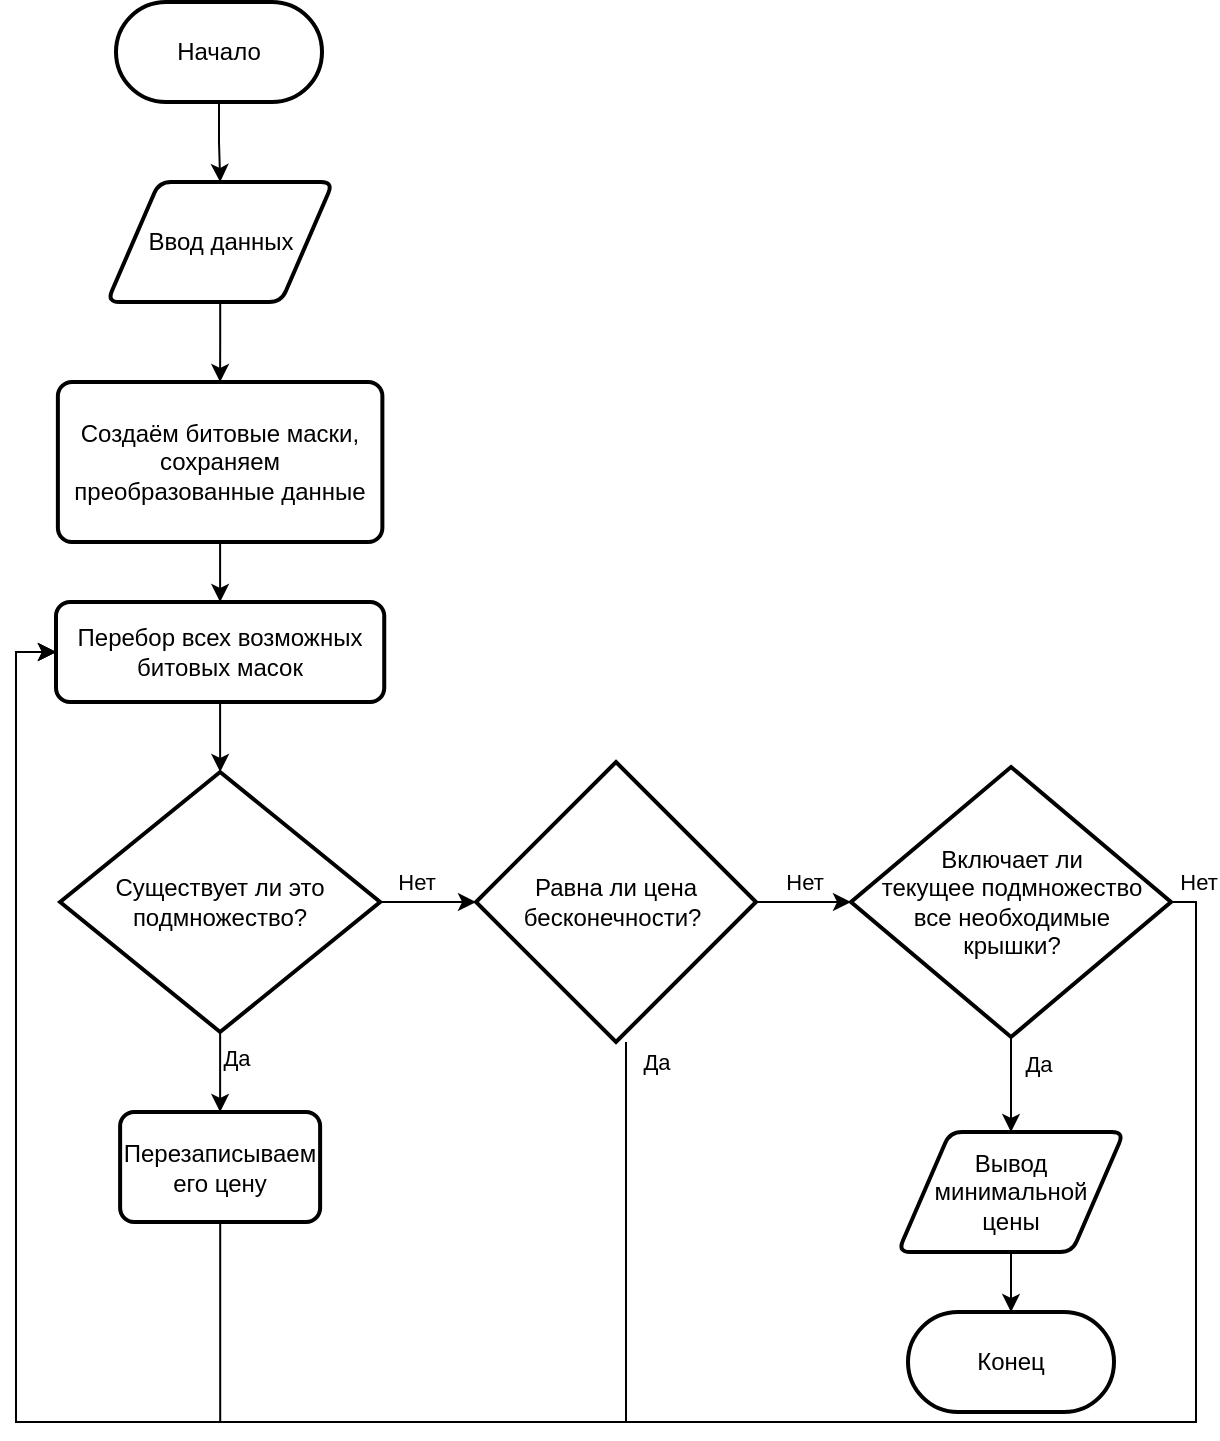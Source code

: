 <mxfile version="21.1.5" type="github">
  <diagram name="Страница 1" id="bQ_sUt_3Wh9Wx7oGjv2P">
    <mxGraphModel dx="1026" dy="604" grid="1" gridSize="10" guides="1" tooltips="1" connect="1" arrows="1" fold="1" page="1" pageScale="1" pageWidth="827" pageHeight="1169" math="0" shadow="0">
      <root>
        <mxCell id="0" />
        <mxCell id="1" parent="0" />
        <mxCell id="9YqZ-mT2EYhB-0YeohwO-23" value="" style="edgeStyle=orthogonalEdgeStyle;rounded=0;orthogonalLoop=1;jettySize=auto;html=1;" parent="1" source="_G6RMqRvs4XDsVMkIvbF-3" target="_G6RMqRvs4XDsVMkIvbF-7" edge="1">
          <mxGeometry relative="1" as="geometry" />
        </mxCell>
        <mxCell id="_G6RMqRvs4XDsVMkIvbF-3" value="Ввод данных" style="shape=parallelogram;html=1;strokeWidth=2;perimeter=parallelogramPerimeter;whiteSpace=wrap;rounded=1;arcSize=12;size=0.23;" parent="1" vertex="1">
          <mxGeometry x="65.56" y="110" width="113" height="60" as="geometry" />
        </mxCell>
        <mxCell id="9YqZ-mT2EYhB-0YeohwO-25" value="" style="edgeStyle=orthogonalEdgeStyle;rounded=0;orthogonalLoop=1;jettySize=auto;html=1;entryX=0.5;entryY=0;entryDx=0;entryDy=0;" parent="1" source="_G6RMqRvs4XDsVMkIvbF-7" target="_G6RMqRvs4XDsVMkIvbF-9" edge="1">
          <mxGeometry relative="1" as="geometry" />
        </mxCell>
        <mxCell id="_G6RMqRvs4XDsVMkIvbF-7" value="Создаём битовые маски, сохраняем преобразованные данные" style="rounded=1;whiteSpace=wrap;html=1;absoluteArcSize=1;arcSize=14;strokeWidth=2;" parent="1" vertex="1">
          <mxGeometry x="40.94" y="210" width="162.25" height="80" as="geometry" />
        </mxCell>
        <mxCell id="9YqZ-mT2EYhB-0YeohwO-26" value="" style="edgeStyle=orthogonalEdgeStyle;rounded=0;orthogonalLoop=1;jettySize=auto;html=1;" parent="1" source="_G6RMqRvs4XDsVMkIvbF-9" target="_G6RMqRvs4XDsVMkIvbF-21" edge="1">
          <mxGeometry relative="1" as="geometry" />
        </mxCell>
        <mxCell id="_G6RMqRvs4XDsVMkIvbF-9" value="Перебор всех возможных битовых масок" style="rounded=1;whiteSpace=wrap;html=1;absoluteArcSize=1;arcSize=14;strokeWidth=2;" parent="1" vertex="1">
          <mxGeometry x="40" y="320" width="164.12" height="50" as="geometry" />
        </mxCell>
        <mxCell id="9YqZ-mT2EYhB-0YeohwO-27" value="" style="edgeStyle=orthogonalEdgeStyle;rounded=0;orthogonalLoop=1;jettySize=auto;html=1;" parent="1" source="_G6RMqRvs4XDsVMkIvbF-21" target="9YqZ-mT2EYhB-0YeohwO-1" edge="1">
          <mxGeometry relative="1" as="geometry" />
        </mxCell>
        <mxCell id="9YqZ-mT2EYhB-0YeohwO-36" value="Нет" style="edgeLabel;html=1;align=center;verticalAlign=middle;resizable=0;points=[];" parent="9YqZ-mT2EYhB-0YeohwO-27" vertex="1" connectable="0">
          <mxGeometry x="-0.252" y="3" relative="1" as="geometry">
            <mxPoint y="-7" as="offset" />
          </mxGeometry>
        </mxCell>
        <mxCell id="9YqZ-mT2EYhB-0YeohwO-28" value="" style="edgeStyle=orthogonalEdgeStyle;rounded=0;orthogonalLoop=1;jettySize=auto;html=1;" parent="1" source="_G6RMqRvs4XDsVMkIvbF-21" target="9YqZ-mT2EYhB-0YeohwO-3" edge="1">
          <mxGeometry relative="1" as="geometry" />
        </mxCell>
        <mxCell id="9YqZ-mT2EYhB-0YeohwO-35" value="Да" style="edgeLabel;html=1;align=center;verticalAlign=middle;resizable=0;points=[];" parent="9YqZ-mT2EYhB-0YeohwO-28" vertex="1" connectable="0">
          <mxGeometry x="-0.35" relative="1" as="geometry">
            <mxPoint x="8" as="offset" />
          </mxGeometry>
        </mxCell>
        <mxCell id="_G6RMqRvs4XDsVMkIvbF-21" value="Существует ли это подмножество?" style="strokeWidth=2;html=1;shape=mxgraph.flowchart.decision;whiteSpace=wrap;" parent="1" vertex="1">
          <mxGeometry x="42.06" y="405" width="160" height="130" as="geometry" />
        </mxCell>
        <mxCell id="9YqZ-mT2EYhB-0YeohwO-29" value="" style="edgeStyle=orthogonalEdgeStyle;rounded=0;orthogonalLoop=1;jettySize=auto;html=1;" parent="1" source="9YqZ-mT2EYhB-0YeohwO-1" target="9YqZ-mT2EYhB-0YeohwO-2" edge="1">
          <mxGeometry relative="1" as="geometry" />
        </mxCell>
        <mxCell id="9YqZ-mT2EYhB-0YeohwO-38" value="Нет" style="edgeLabel;html=1;align=center;verticalAlign=middle;resizable=0;points=[];" parent="9YqZ-mT2EYhB-0YeohwO-29" vertex="1" connectable="0">
          <mxGeometry x="0.357" relative="1" as="geometry">
            <mxPoint x="-8" y="-10" as="offset" />
          </mxGeometry>
        </mxCell>
        <mxCell id="9YqZ-mT2EYhB-0YeohwO-31" style="edgeStyle=orthogonalEdgeStyle;rounded=0;orthogonalLoop=1;jettySize=auto;html=1;entryX=0;entryY=0.5;entryDx=0;entryDy=0;" parent="1" source="9YqZ-mT2EYhB-0YeohwO-1" target="_G6RMqRvs4XDsVMkIvbF-9" edge="1">
          <mxGeometry relative="1" as="geometry">
            <mxPoint x="20" y="340" as="targetPoint" />
            <Array as="points">
              <mxPoint x="325" y="730" />
              <mxPoint x="20" y="730" />
              <mxPoint x="20" y="345" />
            </Array>
          </mxGeometry>
        </mxCell>
        <mxCell id="9YqZ-mT2EYhB-0YeohwO-37" value="Да" style="edgeLabel;html=1;align=center;verticalAlign=middle;resizable=0;points=[];" parent="9YqZ-mT2EYhB-0YeohwO-31" vertex="1" connectable="0">
          <mxGeometry x="-0.913" y="-4" relative="1" as="geometry">
            <mxPoint x="19" y="-29" as="offset" />
          </mxGeometry>
        </mxCell>
        <mxCell id="9YqZ-mT2EYhB-0YeohwO-1" value="Равна ли цена бесконечности?&amp;nbsp;" style="strokeWidth=2;html=1;shape=mxgraph.flowchart.decision;whiteSpace=wrap;" parent="1" vertex="1">
          <mxGeometry x="250" y="400" width="140" height="140" as="geometry" />
        </mxCell>
        <mxCell id="9YqZ-mT2EYhB-0YeohwO-32" value="" style="edgeStyle=orthogonalEdgeStyle;rounded=0;orthogonalLoop=1;jettySize=auto;html=1;" parent="1" source="9YqZ-mT2EYhB-0YeohwO-2" target="9YqZ-mT2EYhB-0YeohwO-11" edge="1">
          <mxGeometry relative="1" as="geometry" />
        </mxCell>
        <mxCell id="9YqZ-mT2EYhB-0YeohwO-39" value="Да" style="edgeLabel;html=1;align=center;verticalAlign=middle;resizable=0;points=[];" parent="9YqZ-mT2EYhB-0YeohwO-32" vertex="1" connectable="0">
          <mxGeometry x="-0.221" y="2" relative="1" as="geometry">
            <mxPoint x="11" y="-5" as="offset" />
          </mxGeometry>
        </mxCell>
        <mxCell id="9YqZ-mT2EYhB-0YeohwO-33" style="edgeStyle=orthogonalEdgeStyle;rounded=0;orthogonalLoop=1;jettySize=auto;html=1;entryX=0;entryY=0.5;entryDx=0;entryDy=0;" parent="1" source="9YqZ-mT2EYhB-0YeohwO-2" target="_G6RMqRvs4XDsVMkIvbF-9" edge="1">
          <mxGeometry relative="1" as="geometry">
            <mxPoint x="20" y="520" as="targetPoint" />
            <Array as="points">
              <mxPoint x="610" y="470" />
              <mxPoint x="610" y="730" />
              <mxPoint x="20" y="730" />
              <mxPoint x="20" y="345" />
            </Array>
          </mxGeometry>
        </mxCell>
        <mxCell id="9YqZ-mT2EYhB-0YeohwO-40" value="Нет" style="edgeLabel;html=1;align=center;verticalAlign=middle;resizable=0;points=[];" parent="9YqZ-mT2EYhB-0YeohwO-33" vertex="1" connectable="0">
          <mxGeometry x="-0.961" y="1" relative="1" as="geometry">
            <mxPoint y="-22" as="offset" />
          </mxGeometry>
        </mxCell>
        <mxCell id="9YqZ-mT2EYhB-0YeohwO-2" value="Включает ли &lt;br&gt;текущее подмножество &lt;br&gt;все необходимые &lt;br&gt;крышки?" style="strokeWidth=2;html=1;shape=mxgraph.flowchart.decision;whiteSpace=wrap;" parent="1" vertex="1">
          <mxGeometry x="437.5" y="402.5" width="160" height="135" as="geometry" />
        </mxCell>
        <mxCell id="9YqZ-mT2EYhB-0YeohwO-30" style="edgeStyle=orthogonalEdgeStyle;rounded=0;orthogonalLoop=1;jettySize=auto;html=1;entryX=0;entryY=0.5;entryDx=0;entryDy=0;" parent="1" source="9YqZ-mT2EYhB-0YeohwO-3" target="_G6RMqRvs4XDsVMkIvbF-9" edge="1">
          <mxGeometry relative="1" as="geometry">
            <mxPoint x="20" y="340" as="targetPoint" />
            <Array as="points">
              <mxPoint x="122" y="730" />
              <mxPoint x="20" y="730" />
              <mxPoint x="20" y="345" />
            </Array>
          </mxGeometry>
        </mxCell>
        <mxCell id="9YqZ-mT2EYhB-0YeohwO-3" value="Перезаписываем его цену" style="rounded=1;whiteSpace=wrap;html=1;absoluteArcSize=1;arcSize=14;strokeWidth=2;" parent="1" vertex="1">
          <mxGeometry x="72.06" y="575" width="100" height="55" as="geometry" />
        </mxCell>
        <mxCell id="9YqZ-mT2EYhB-0YeohwO-22" value="" style="edgeStyle=orthogonalEdgeStyle;rounded=0;orthogonalLoop=1;jettySize=auto;html=1;" parent="1" source="9YqZ-mT2EYhB-0YeohwO-8" target="_G6RMqRvs4XDsVMkIvbF-3" edge="1">
          <mxGeometry relative="1" as="geometry" />
        </mxCell>
        <mxCell id="9YqZ-mT2EYhB-0YeohwO-8" value="Начало" style="html=1;dashed=0;whiteSpace=wrap;shape=mxgraph.dfd.start;strokeWidth=2;" parent="1" vertex="1">
          <mxGeometry x="70" y="20" width="103" height="50" as="geometry" />
        </mxCell>
        <mxCell id="9YqZ-mT2EYhB-0YeohwO-10" value="Конец" style="html=1;dashed=0;whiteSpace=wrap;shape=mxgraph.dfd.start;strokeWidth=2;" parent="1" vertex="1">
          <mxGeometry x="466" y="675" width="103" height="50" as="geometry" />
        </mxCell>
        <mxCell id="9YqZ-mT2EYhB-0YeohwO-34" value="" style="edgeStyle=orthogonalEdgeStyle;rounded=0;orthogonalLoop=1;jettySize=auto;html=1;" parent="1" source="9YqZ-mT2EYhB-0YeohwO-11" target="9YqZ-mT2EYhB-0YeohwO-10" edge="1">
          <mxGeometry relative="1" as="geometry" />
        </mxCell>
        <mxCell id="9YqZ-mT2EYhB-0YeohwO-11" value="Вывод минимальной&lt;br&gt;цены" style="shape=parallelogram;html=1;strokeWidth=2;perimeter=parallelogramPerimeter;whiteSpace=wrap;rounded=1;arcSize=12;size=0.23;" parent="1" vertex="1">
          <mxGeometry x="461.0" y="585" width="113" height="60" as="geometry" />
        </mxCell>
      </root>
    </mxGraphModel>
  </diagram>
</mxfile>
